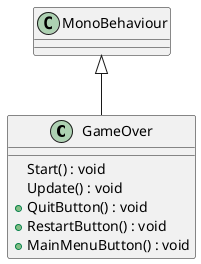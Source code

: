 @startuml
class GameOver {
    Start() : void
    Update() : void
    + QuitButton() : void
    + RestartButton() : void
    + MainMenuButton() : void
}
MonoBehaviour <|-- GameOver
@enduml
